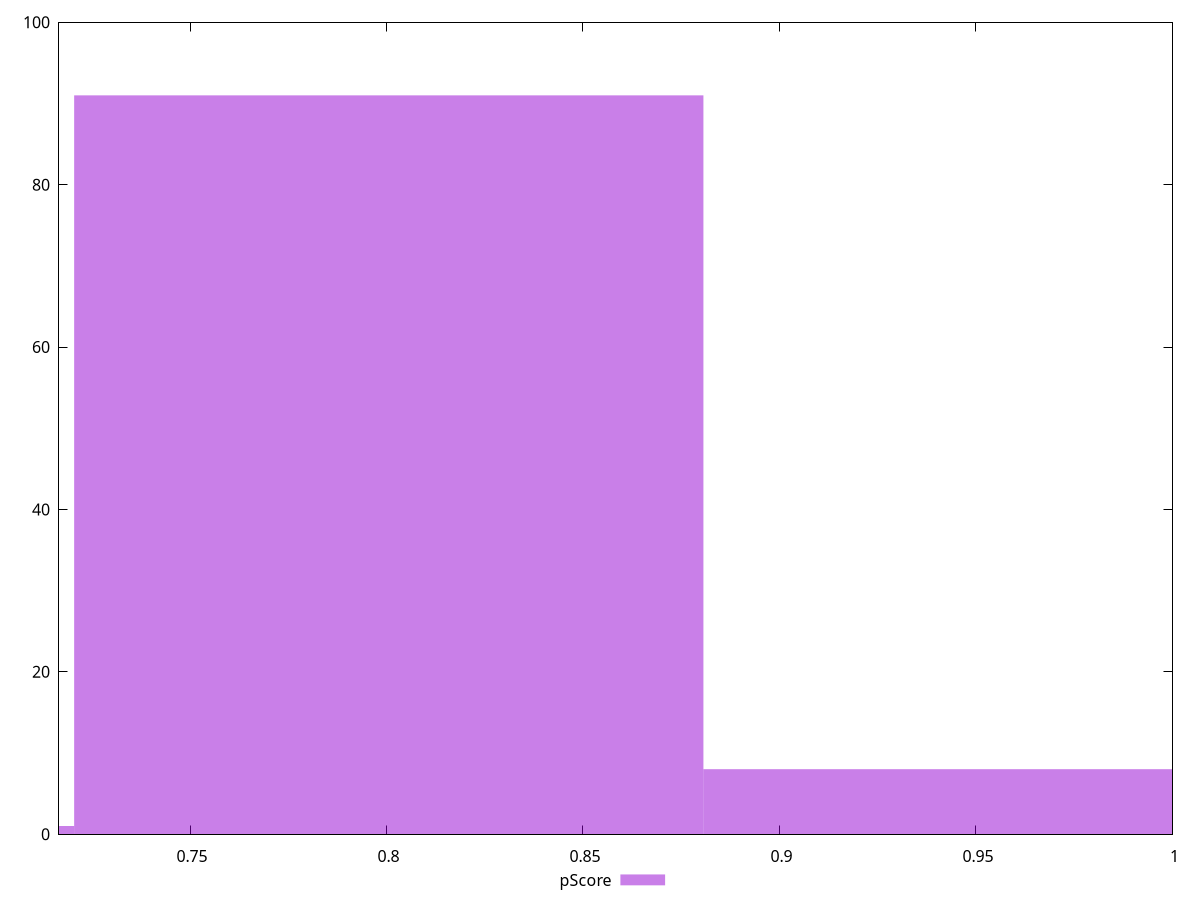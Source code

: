 reset

$pScore <<EOF
0.8005801241534033 91
0.960696148984084 8
0.6404640993227226 1
EOF

set key outside below
set boxwidth 0.16011602483068066
set xrange [0.7166666666666667:1]
set yrange [0:100]
set trange [0:100]
set style fill transparent solid 0.5 noborder
set terminal svg size 640, 490 enhanced background rgb 'white'
set output "report_00015_2021-02-09T16-11-33.973Z/offscreen-images/samples/pages+cached/pScore/histogram.svg"

plot $pScore title "pScore" with boxes

reset
